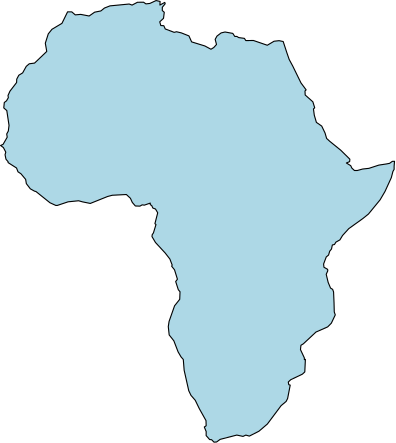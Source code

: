 <?xml version="1.0"?>
<!DOCTYPE ipe SYSTEM "ipe.dtd">
<ipe version="70212" creator="Ipe 7.2.13">
<info created="D:20200607160738" modified="D:20200607164046"/>
<ipestyle name="basic">
<symbol name="arrow/arc(spx)">
<path stroke="sym-stroke" fill="sym-stroke" pen="sym-pen">
0 0 m
-1 0.333 l
-1 -0.333 l
h
</path>
</symbol>
<symbol name="arrow/farc(spx)">
<path stroke="sym-stroke" fill="white" pen="sym-pen">
0 0 m
-1 0.333 l
-1 -0.333 l
h
</path>
</symbol>
<symbol name="arrow/ptarc(spx)">
<path stroke="sym-stroke" fill="sym-stroke" pen="sym-pen">
0 0 m
-1 0.333 l
-0.8 0 l
-1 -0.333 l
h
</path>
</symbol>
<symbol name="arrow/fptarc(spx)">
<path stroke="sym-stroke" fill="white" pen="sym-pen">
0 0 m
-1 0.333 l
-0.8 0 l
-1 -0.333 l
h
</path>
</symbol>
<symbol name="mark/circle(sx)" transformations="translations">
<path fill="sym-stroke">
0.6 0 0 0.6 0 0 e
0.4 0 0 0.4 0 0 e
</path>
</symbol>
<symbol name="mark/disk(sx)" transformations="translations">
<path fill="sym-stroke">
0.6 0 0 0.6 0 0 e
</path>
</symbol>
<symbol name="mark/fdisk(sfx)" transformations="translations">
<group>
<path fill="sym-fill">
0.5 0 0 0.5 0 0 e
</path>
<path fill="sym-stroke" fillrule="eofill">
0.6 0 0 0.6 0 0 e
0.4 0 0 0.4 0 0 e
</path>
</group>
</symbol>
<symbol name="mark/box(sx)" transformations="translations">
<path fill="sym-stroke" fillrule="eofill">
-0.6 -0.6 m
0.6 -0.6 l
0.6 0.6 l
-0.6 0.6 l
h
-0.4 -0.4 m
0.4 -0.4 l
0.4 0.4 l
-0.4 0.4 l
h
</path>
</symbol>
<symbol name="mark/square(sx)" transformations="translations">
<path fill="sym-stroke">
-0.6 -0.6 m
0.6 -0.6 l
0.6 0.6 l
-0.6 0.6 l
h
</path>
</symbol>
<symbol name="mark/fsquare(sfx)" transformations="translations">
<group>
<path fill="sym-fill">
-0.5 -0.5 m
0.5 -0.5 l
0.5 0.5 l
-0.5 0.5 l
h
</path>
<path fill="sym-stroke" fillrule="eofill">
-0.6 -0.6 m
0.6 -0.6 l
0.6 0.6 l
-0.6 0.6 l
h
-0.4 -0.4 m
0.4 -0.4 l
0.4 0.4 l
-0.4 0.4 l
h
</path>
</group>
</symbol>
<symbol name="mark/cross(sx)" transformations="translations">
<group>
<path fill="sym-stroke">
-0.43 -0.57 m
0.57 0.43 l
0.43 0.57 l
-0.57 -0.43 l
h
</path>
<path fill="sym-stroke">
-0.43 0.57 m
0.57 -0.43 l
0.43 -0.57 l
-0.57 0.43 l
h
</path>
</group>
</symbol>
<symbol name="arrow/fnormal(spx)">
<path stroke="sym-stroke" fill="white" pen="sym-pen">
0 0 m
-1 0.333 l
-1 -0.333 l
h
</path>
</symbol>
<symbol name="arrow/pointed(spx)">
<path stroke="sym-stroke" fill="sym-stroke" pen="sym-pen">
0 0 m
-1 0.333 l
-0.8 0 l
-1 -0.333 l
h
</path>
</symbol>
<symbol name="arrow/fpointed(spx)">
<path stroke="sym-stroke" fill="white" pen="sym-pen">
0 0 m
-1 0.333 l
-0.8 0 l
-1 -0.333 l
h
</path>
</symbol>
<symbol name="arrow/linear(spx)">
<path stroke="sym-stroke" pen="sym-pen">
-1 0.333 m
0 0 l
-1 -0.333 l
</path>
</symbol>
<symbol name="arrow/fdouble(spx)">
<path stroke="sym-stroke" fill="white" pen="sym-pen">
0 0 m
-1 0.333 l
-1 -0.333 l
h
-1 0 m
-2 0.333 l
-2 -0.333 l
h
</path>
</symbol>
<symbol name="arrow/double(spx)">
<path stroke="sym-stroke" fill="sym-stroke" pen="sym-pen">
0 0 m
-1 0.333 l
-1 -0.333 l
h
-1 0 m
-2 0.333 l
-2 -0.333 l
h
</path>
</symbol>
<pen name="heavier" value="0.8"/>
<pen name="fat" value="1.2"/>
<pen name="ultrafat" value="2"/>
<symbolsize name="large" value="5"/>
<symbolsize name="small" value="2"/>
<symbolsize name="tiny" value="1.1"/>
<arrowsize name="large" value="10"/>
<arrowsize name="small" value="5"/>
<arrowsize name="tiny" value="3"/>
<color name="red" value="1 0 0"/>
<color name="green" value="0 1 0"/>
<color name="blue" value="0 0 1"/>
<color name="yellow" value="1 1 0"/>
<color name="orange" value="1 0.647 0"/>
<color name="gold" value="1 0.843 0"/>
<color name="agablue" value="0 0.455 0.965"/>
<color name="purple" value="0.627 0.125 0.941"/>
<color name="gray" value="0.745"/>
<color name="brown" value="0.647 0.165 0.165"/>
<color name="navy" value="0 0 0.502"/>
<color name="pink" value="1 0.753 0.796"/>
<color name="seagreen" value="0.18 0.545 0.341"/>
<color name="turquoise" value="0.251 0.878 0.816"/>
<color name="violet" value="0.933 0.51 0.933"/>
<color name="darkblue" value="0 0 0.545"/>
<color name="darkcyan" value="0 0.545 0.545"/>
<color name="darkgray" value="0.663"/>
<color name="darkgreen" value="0 0.392 0"/>
<color name="darkmagenta" value="0.545 0 0.545"/>
<color name="darkorange" value="1 0.549 0"/>
<color name="darkred" value="0.545 0 0"/>
<color name="lightblue" value="0.678 0.847 0.902"/>
<color name="lightcyan" value="0.878 1 1"/>
<color name="lightgray" value="0.827"/>
<color name="lightgreen" value="0.565 0.933 0.565"/>
<color name="lightyellow" value="1 1 0.878"/>
<dashstyle name="dashed" value="[4] 0"/>
<dashstyle name="dotted" value="[1 3] 0"/>
<dashstyle name="dash dotted" value="[4 2 1 2] 0"/>
<dashstyle name="dash dot dotted" value="[4 2 1 2 1 2] 0"/>
<textsize name="large" value="\large"/>
<textsize name="Large" value="\Large"/>
<textsize name="LARGE" value="\LARGE"/>
<textsize name="huge" value="\huge"/>
<textsize name="Huge" value="\Huge"/>
<textsize name="small" value="\small"/>
<textsize name="footnote" value="\footnotesize"/>
<textsize name="tiny" value="\tiny"/>
<textstyle name="center" begin="\begin{center}" end="\end{center}"/>
<textstyle name="itemize" begin="\begin{itemize}" end="\end{itemize}"/>
<textstyle name="item" begin="\begin{itemize}\item{}" end="\end{itemize}"/>
<gridsize name="4 pts" value="4"/>
<gridsize name="8 pts (~3 mm)" value="8"/>
<gridsize name="16 pts (~6 mm)" value="16"/>
<gridsize name="32 pts (~12 mm)" value="32"/>
<gridsize name="10 pts (~3.5 mm)" value="10"/>
<gridsize name="20 pts (~7 mm)" value="20"/>
<gridsize name="14 pts (~5 mm)" value="14"/>
<gridsize name="28 pts (~10 mm)" value="28"/>
<gridsize name="56 pts (~20 mm)" value="56"/>
<anglesize name="90 deg" value="90"/>
<anglesize name="60 deg" value="60"/>
<anglesize name="45 deg" value="45"/>
<anglesize name="30 deg" value="30"/>
<anglesize name="22.5 deg" value="22.5"/>
<opacity name="10%" value="0.1"/>
<opacity name="30%" value="0.3"/>
<opacity name="50%" value="0.5"/>
<opacity name="75%" value="0.75"/>
<tiling name="falling" angle="-60" step="4" width="1"/>
<tiling name="rising" angle="30" step="4" width="1"/>
</ipestyle>
<page>
<layer name="alpha"/>
<view layers="alpha" active="alpha"/>
<path layer="alpha" stroke="black" fill="lightblue">
236.989 578.918 m
237.844 576.437 l
239.11 574.093 l
242.095 567.986 l
243.946 565.49 l
243.535 565.1 l
243.604 563.644 l
246.367 561.197 l
247.033 559.034 l
246.58 558.635 l
246.88 556.385 l
247.639 553.789 l
249.553 552.461 l
250.75 549.971 l
251.32 548.009 l
252.451 546.974 l
256.414 543.764 l
259.681 540.538 l
259.615 539.668 l
258.436 539.168 l
259.996 538.207 l
260.398 537.346 l
261.331 536.471 l
262.354 536.464 l
264.298 536.998 l
266.545 537.245 l
270.121 538.411 l
272.908 538.837 l
274 539.051 l
274.978 539.767 l
275.761 539.774 l
275.617 537.976 l
275.623 536.879 l
275.188 536.125 l
274.606 533.879 l
272.338 528.923 l
270.568 525.902 l
266.38 520.796 l
264.313 519.137 l
259.303 515.543 l
257.047 513.058 l
256.105 511.493 l
254.659 510.673 l
254.149 509.819 l
253.378 509.665 l
253.084 508.22 l
252.421 507.391 l
252.019 506.027 l
251.188 505.346 l
250.234 502.811 l
250.357 501.641 l
251.68 500.891 l
251.74 500.354 l
251.173 499.106 l
251.875 496.187 l
252.73 494.138 l
253.486 493.682 l
253.822 492.745 l
253.99 488.822 l
254.071 485.528 l
254.434 484.493 l
253.018 481.495 l
251.704 480.169 l
247.492 478.313 l
242.926 474.055 l
242.077 473.554 l
241.903 471.995 l
243.289 469.039 l
243.313 468.376 l
243.679 468.487 l
243.463 463.955 l
242.602 463.154 l
238.417 461.164 l
237.514 460.322 l
237.691 459.361 l
238.216 459.209 l
237.28 454.394 l
236.746 453.337 l
234.937 451.813 l
229.984 445.192 l
226.969 442.618 l
223.495 440.849 l
222.241 441.215 l
221.218 440.743 l
218.983 441.221 l
212.989 439.675 l
211.714 438.731 l
210.775 438.671 l
209.902 439.562 l
209.206 439.606 l
207.946 441.038 l
207.958 442.484 l
207.286 444.125 l
207.952 444.568 l
207.898 446.425 l
205.507 450.694 l
204.025 453.749 l
202.492 455.51 l
201.685 457.198 l
200.029 464.561 l
199.72 468.442 l
198.916 469.351 l
197.851 471.173 l
196.318 475.159 l
194.638 477.271 l
194.317 480.271 l
194.605 482.149 l
196.585 487.774 l
198.433 490.085 l
198.541 492.817 l
197.923 493.562 l
196.978 496.505 l
197.611 497.327 l
196.564 500.711 l
195.529 502.016 l
195.727 502.414 l
194.887 504.605 l
193.192 506.779 l
189.706 510.548 l
188.455 512.665 l
188.521 513.346 l
188.971 514 l
189.889 517.013 l
189.502 517.322 l
190.513 521.245 l
189.706 522.601 l
188.764 522.949 l
188.344 523.87 l
187.816 524.164 l
187.84 524.735 l
185.698 523.994 l
184.915 524.101 l
184.12 523.642 l
182.47 523.688 l
181.366 524.971 l
180.688 526.462 l
179.227 527.822 l
174.151 527.554 l
172.489 527.116 l
166.246 524.608 l
163.468 525.169 l
162.031 525.572 l
158.263 525.191 l
154.39 523.898 l
153.847 523.88 l
151.72 524.857 l
146.698 528.884 l
146.143 529.036 l
144.658 529.868 l
143.221 531.731 l
142.969 533.264 l
141.262 535.307 l
140.218 535.99 l
139.684 537.37 l
136.639 539.315 l
136.651 539.633 l
135.889 540.527 l
135.553 542.141 l
135.817 543.073 l
134.965 544.717 l
133.936 545.474 l
134.842 545.875 l
136.333 548.462 l
136.153 549.614 l
136.729 550.673 l
136.987 552.697 l
136.183 558.043 l
135.094 558.991 l
135.28 560.944 l
136.072 561.548 l
136.747 562.702 l
136.615 563.459 l
137.323 565.034 l
139.714 568.144 l
139.762 569.354 l
140.506 570.764 l
141.88 571.601 l
143.188 573.956 l
144.265 574.88 l
146.182 575.138 l
150.565 579.328 l
150.049 582.293 l
151.111 585.647 l
152.437 587.3 l
156.04 589.447 l
158.065 593.582 l
159.586 593.569 l
160.828 592.495 l
162.79 592.669 l
165.823 592.087 l
167.806 593.467 l
170.038 593.906 l
171.34 594.956 l
173.329 595.732 l
180.238 596.399 l
181.279 596.017 l
183.22 597.029 l
185.425 597.05 l
186.265 596.449 l
187.675 596.606 l
189.922 597.647 l
191.368 597.337 l
191.308 596.035 l
193.057 596.981 l
193.204 596.489 l
192.172 595.231 l
192.16 594.055 l
192.874 593.426 l
192.601 591.248 l
191.242 589.994 l
191.635 588.644 l
192.703 588.601 l
193.222 587.428 l
196.429 586.205 l
197.296 586.414 l
199.021 586.006 l
201.757 584.918 l
202.723 582.769 l
207.484 581.303 l
209.683 580.118 l
210.688 580.736 l
211.678 581.834 l
211.198 583.676 l
211.843 584.855 l
213.331 585.995 l
214.75 586.327 l
217.543 585.827 l
218.245 584.74 l
219.013 584.729 l
219.67 584.318 l
221.722 584.033 l
222.223 583.235 l
224.968 583.274 l
229.96 581.558 l
232.396 583.004 l
234.217 583.205 l
235.684 582.899 l
236.989 578.918 l
</path>
</page>
</ipe>